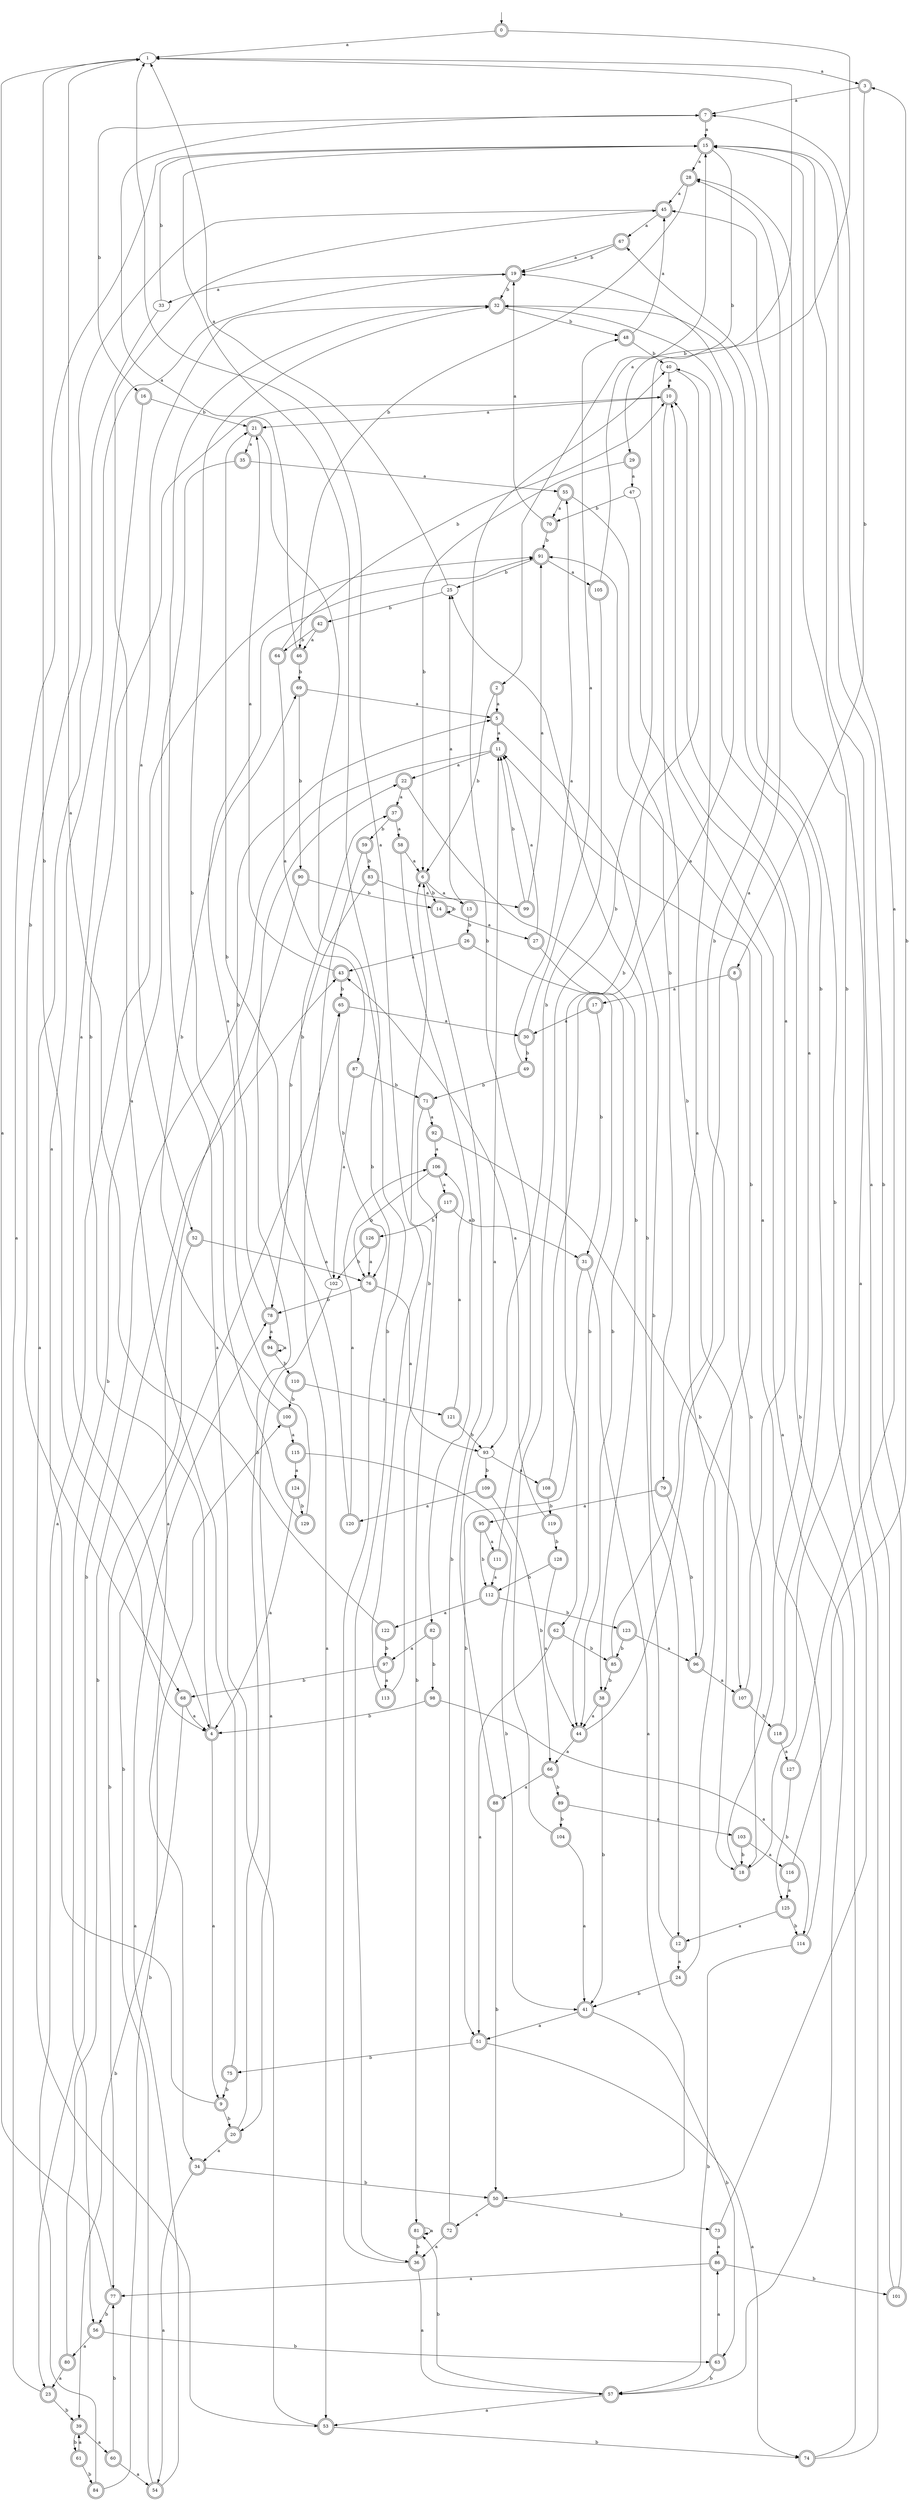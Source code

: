 digraph RandomDFA {
  __start0 [label="", shape=none];
  __start0 -> 0 [label=""];
  0 [shape=circle] [shape=doublecircle]
  0 -> 1 [label="a"]
  0 -> 2 [label="b"]
  1
  1 -> 3 [label="a"]
  1 -> 4 [label="b"]
  2 [shape=doublecircle]
  2 -> 5 [label="a"]
  2 -> 6 [label="b"]
  3 [shape=doublecircle]
  3 -> 7 [label="a"]
  3 -> 8 [label="b"]
  4 [shape=doublecircle]
  4 -> 9 [label="a"]
  4 -> 10 [label="b"]
  5 [shape=doublecircle]
  5 -> 11 [label="a"]
  5 -> 12 [label="b"]
  6 [shape=doublecircle]
  6 -> 13 [label="a"]
  6 -> 14 [label="b"]
  7 [shape=doublecircle]
  7 -> 15 [label="a"]
  7 -> 16 [label="b"]
  8 [shape=doublecircle]
  8 -> 17 [label="a"]
  8 -> 18 [label="b"]
  9 [shape=doublecircle]
  9 -> 19 [label="a"]
  9 -> 20 [label="b"]
  10 [shape=doublecircle]
  10 -> 21 [label="a"]
  10 -> 18 [label="b"]
  11 [shape=doublecircle]
  11 -> 22 [label="a"]
  11 -> 23 [label="b"]
  12 [shape=doublecircle]
  12 -> 24 [label="a"]
  12 -> 25 [label="b"]
  13 [shape=doublecircle]
  13 -> 25 [label="a"]
  13 -> 26 [label="b"]
  14 [shape=doublecircle]
  14 -> 27 [label="a"]
  14 -> 14 [label="b"]
  15 [shape=doublecircle]
  15 -> 28 [label="a"]
  15 -> 29 [label="b"]
  16 [shape=doublecircle]
  16 -> 4 [label="a"]
  16 -> 21 [label="b"]
  17 [shape=doublecircle]
  17 -> 30 [label="a"]
  17 -> 31 [label="b"]
  18 [shape=doublecircle]
  18 -> 32 [label="a"]
  18 -> 28 [label="b"]
  19 [shape=doublecircle]
  19 -> 33 [label="a"]
  19 -> 32 [label="b"]
  20 [shape=doublecircle]
  20 -> 34 [label="a"]
  20 -> 22 [label="b"]
  21 [shape=doublecircle]
  21 -> 35 [label="a"]
  21 -> 36 [label="b"]
  22 [shape=doublecircle]
  22 -> 37 [label="a"]
  22 -> 38 [label="b"]
  23 [shape=doublecircle]
  23 -> 15 [label="a"]
  23 -> 39 [label="b"]
  24 [shape=doublecircle]
  24 -> 40 [label="a"]
  24 -> 41 [label="b"]
  25
  25 -> 1 [label="a"]
  25 -> 42 [label="b"]
  26 [shape=doublecircle]
  26 -> 43 [label="a"]
  26 -> 44 [label="b"]
  27 [shape=doublecircle]
  27 -> 11 [label="a"]
  27 -> 44 [label="b"]
  28 [shape=doublecircle]
  28 -> 45 [label="a"]
  28 -> 46 [label="b"]
  29 [shape=doublecircle]
  29 -> 47 [label="a"]
  29 -> 6 [label="b"]
  30 [shape=doublecircle]
  30 -> 48 [label="a"]
  30 -> 49 [label="b"]
  31 [shape=doublecircle]
  31 -> 50 [label="a"]
  31 -> 51 [label="b"]
  32 [shape=doublecircle]
  32 -> 52 [label="a"]
  32 -> 48 [label="b"]
  33
  33 -> 53 [label="a"]
  33 -> 15 [label="b"]
  34 [shape=doublecircle]
  34 -> 54 [label="a"]
  34 -> 50 [label="b"]
  35 [shape=doublecircle]
  35 -> 55 [label="a"]
  35 -> 56 [label="b"]
  36 [shape=doublecircle]
  36 -> 57 [label="a"]
  36 -> 15 [label="b"]
  37 [shape=doublecircle]
  37 -> 58 [label="a"]
  37 -> 59 [label="b"]
  38 [shape=doublecircle]
  38 -> 44 [label="a"]
  38 -> 41 [label="b"]
  39 [shape=doublecircle]
  39 -> 60 [label="a"]
  39 -> 61 [label="b"]
  40
  40 -> 10 [label="a"]
  40 -> 62 [label="b"]
  41 [shape=doublecircle]
  41 -> 51 [label="a"]
  41 -> 63 [label="b"]
  42 [shape=doublecircle]
  42 -> 46 [label="a"]
  42 -> 64 [label="b"]
  43 [shape=doublecircle]
  43 -> 21 [label="a"]
  43 -> 65 [label="b"]
  44 [shape=doublecircle]
  44 -> 66 [label="a"]
  44 -> 45 [label="b"]
  45 [shape=doublecircle]
  45 -> 67 [label="a"]
  45 -> 68 [label="b"]
  46 [shape=doublecircle]
  46 -> 7 [label="a"]
  46 -> 69 [label="b"]
  47
  47 -> 57 [label="a"]
  47 -> 70 [label="b"]
  48 [shape=doublecircle]
  48 -> 45 [label="a"]
  48 -> 40 [label="b"]
  49 [shape=doublecircle]
  49 -> 55 [label="a"]
  49 -> 71 [label="b"]
  50 [shape=doublecircle]
  50 -> 72 [label="a"]
  50 -> 73 [label="b"]
  51 [shape=doublecircle]
  51 -> 74 [label="a"]
  51 -> 75 [label="b"]
  52 [shape=doublecircle]
  52 -> 76 [label="a"]
  52 -> 77 [label="b"]
  53 [shape=doublecircle]
  53 -> 32 [label="a"]
  53 -> 74 [label="b"]
  54 [shape=doublecircle]
  54 -> 78 [label="a"]
  54 -> 65 [label="b"]
  55 [shape=doublecircle]
  55 -> 70 [label="a"]
  55 -> 79 [label="b"]
  56 [shape=doublecircle]
  56 -> 80 [label="a"]
  56 -> 63 [label="b"]
  57 [shape=doublecircle]
  57 -> 53 [label="a"]
  57 -> 81 [label="b"]
  58 [shape=doublecircle]
  58 -> 6 [label="a"]
  58 -> 82 [label="b"]
  59 [shape=doublecircle]
  59 -> 53 [label="a"]
  59 -> 83 [label="b"]
  60 [shape=doublecircle]
  60 -> 54 [label="a"]
  60 -> 77 [label="b"]
  61 [shape=doublecircle]
  61 -> 39 [label="a"]
  61 -> 84 [label="b"]
  62 [shape=doublecircle]
  62 -> 51 [label="a"]
  62 -> 85 [label="b"]
  63 [shape=doublecircle]
  63 -> 86 [label="a"]
  63 -> 57 [label="b"]
  64 [shape=doublecircle]
  64 -> 87 [label="a"]
  64 -> 10 [label="b"]
  65 [shape=doublecircle]
  65 -> 30 [label="a"]
  65 -> 76 [label="b"]
  66 [shape=doublecircle]
  66 -> 88 [label="a"]
  66 -> 89 [label="b"]
  67 [shape=doublecircle]
  67 -> 19 [label="a"]
  67 -> 19 [label="b"]
  68 [shape=doublecircle]
  68 -> 4 [label="a"]
  68 -> 39 [label="b"]
  69 [shape=doublecircle]
  69 -> 5 [label="a"]
  69 -> 90 [label="b"]
  70 [shape=doublecircle]
  70 -> 19 [label="a"]
  70 -> 91 [label="b"]
  71 [shape=doublecircle]
  71 -> 92 [label="a"]
  71 -> 81 [label="b"]
  72 [shape=doublecircle]
  72 -> 36 [label="a"]
  72 -> 6 [label="b"]
  73 [shape=doublecircle]
  73 -> 86 [label="a"]
  73 -> 67 [label="b"]
  74 [shape=doublecircle]
  74 -> 15 [label="a"]
  74 -> 10 [label="b"]
  75 [shape=doublecircle]
  75 -> 45 [label="a"]
  75 -> 9 [label="b"]
  76 [shape=doublecircle]
  76 -> 93 [label="a"]
  76 -> 78 [label="b"]
  77 [shape=doublecircle]
  77 -> 1 [label="a"]
  77 -> 56 [label="b"]
  78 [shape=doublecircle]
  78 -> 94 [label="a"]
  78 -> 5 [label="b"]
  79 [shape=doublecircle]
  79 -> 95 [label="a"]
  79 -> 96 [label="b"]
  80 [shape=doublecircle]
  80 -> 23 [label="a"]
  80 -> 43 [label="b"]
  81 [shape=doublecircle]
  81 -> 81 [label="a"]
  81 -> 36 [label="b"]
  82 [shape=doublecircle]
  82 -> 97 [label="a"]
  82 -> 98 [label="b"]
  83 [shape=doublecircle]
  83 -> 99 [label="a"]
  83 -> 78 [label="b"]
  84 [shape=doublecircle]
  84 -> 91 [label="a"]
  84 -> 100 [label="b"]
  85 [shape=doublecircle]
  85 -> 28 [label="a"]
  85 -> 38 [label="b"]
  86 [shape=doublecircle]
  86 -> 77 [label="a"]
  86 -> 101 [label="b"]
  87 [shape=doublecircle]
  87 -> 102 [label="a"]
  87 -> 71 [label="b"]
  88 [shape=doublecircle]
  88 -> 11 [label="a"]
  88 -> 50 [label="b"]
  89 [shape=doublecircle]
  89 -> 103 [label="a"]
  89 -> 104 [label="b"]
  90 [shape=doublecircle]
  90 -> 34 [label="a"]
  90 -> 14 [label="b"]
  91 [shape=doublecircle]
  91 -> 105 [label="a"]
  91 -> 25 [label="b"]
  92 [shape=doublecircle]
  92 -> 106 [label="a"]
  92 -> 107 [label="b"]
  93
  93 -> 108 [label="a"]
  93 -> 109 [label="b"]
  94 [shape=doublecircle]
  94 -> 94 [label="a"]
  94 -> 110 [label="b"]
  95 [shape=doublecircle]
  95 -> 111 [label="a"]
  95 -> 112 [label="b"]
  96 [shape=doublecircle]
  96 -> 107 [label="a"]
  96 -> 11 [label="b"]
  97 [shape=doublecircle]
  97 -> 113 [label="a"]
  97 -> 68 [label="b"]
  98 [shape=doublecircle]
  98 -> 114 [label="a"]
  98 -> 4 [label="b"]
  99 [shape=doublecircle]
  99 -> 91 [label="a"]
  99 -> 11 [label="b"]
  100 [shape=doublecircle]
  100 -> 115 [label="a"]
  100 -> 69 [label="b"]
  101 [shape=doublecircle]
  101 -> 15 [label="a"]
  101 -> 15 [label="b"]
  102
  102 -> 20 [label="a"]
  102 -> 37 [label="b"]
  103 [shape=doublecircle]
  103 -> 116 [label="a"]
  103 -> 18 [label="b"]
  104 [shape=doublecircle]
  104 -> 41 [label="a"]
  104 -> 1 [label="b"]
  105 [shape=doublecircle]
  105 -> 15 [label="a"]
  105 -> 93 [label="b"]
  106 [shape=doublecircle]
  106 -> 117 [label="a"]
  106 -> 76 [label="b"]
  107 [shape=doublecircle]
  107 -> 10 [label="a"]
  107 -> 118 [label="b"]
  108 [shape=doublecircle]
  108 -> 19 [label="a"]
  108 -> 119 [label="b"]
  109 [shape=doublecircle]
  109 -> 120 [label="a"]
  109 -> 66 [label="b"]
  110 [shape=doublecircle]
  110 -> 121 [label="a"]
  110 -> 100 [label="b"]
  111 [shape=doublecircle]
  111 -> 112 [label="a"]
  111 -> 40 [label="b"]
  112 [shape=doublecircle]
  112 -> 122 [label="a"]
  112 -> 123 [label="b"]
  113 [shape=doublecircle]
  113 -> 1 [label="a"]
  113 -> 6 [label="b"]
  114 [shape=doublecircle]
  114 -> 91 [label="a"]
  114 -> 57 [label="b"]
  115 [shape=doublecircle]
  115 -> 124 [label="a"]
  115 -> 41 [label="b"]
  116 [shape=doublecircle]
  116 -> 125 [label="a"]
  116 -> 3 [label="b"]
  117 [shape=doublecircle]
  117 -> 31 [label="a"]
  117 -> 126 [label="b"]
  118 [shape=doublecircle]
  118 -> 127 [label="a"]
  118 -> 32 [label="b"]
  119 [shape=doublecircle]
  119 -> 43 [label="a"]
  119 -> 128 [label="b"]
  120 [shape=doublecircle]
  120 -> 106 [label="a"]
  120 -> 21 [label="b"]
  121 [shape=doublecircle]
  121 -> 106 [label="a"]
  121 -> 93 [label="b"]
  122 [shape=doublecircle]
  122 -> 1 [label="a"]
  122 -> 97 [label="b"]
  123 [shape=doublecircle]
  123 -> 96 [label="a"]
  123 -> 85 [label="b"]
  124 [shape=doublecircle]
  124 -> 4 [label="a"]
  124 -> 129 [label="b"]
  125 [shape=doublecircle]
  125 -> 12 [label="a"]
  125 -> 114 [label="b"]
  126 [shape=doublecircle]
  126 -> 76 [label="a"]
  126 -> 102 [label="b"]
  127 [shape=doublecircle]
  127 -> 7 [label="a"]
  127 -> 125 [label="b"]
  128 [shape=doublecircle]
  128 -> 44 [label="a"]
  128 -> 112 [label="b"]
  129 [shape=doublecircle]
  129 -> 91 [label="a"]
  129 -> 32 [label="b"]
}
